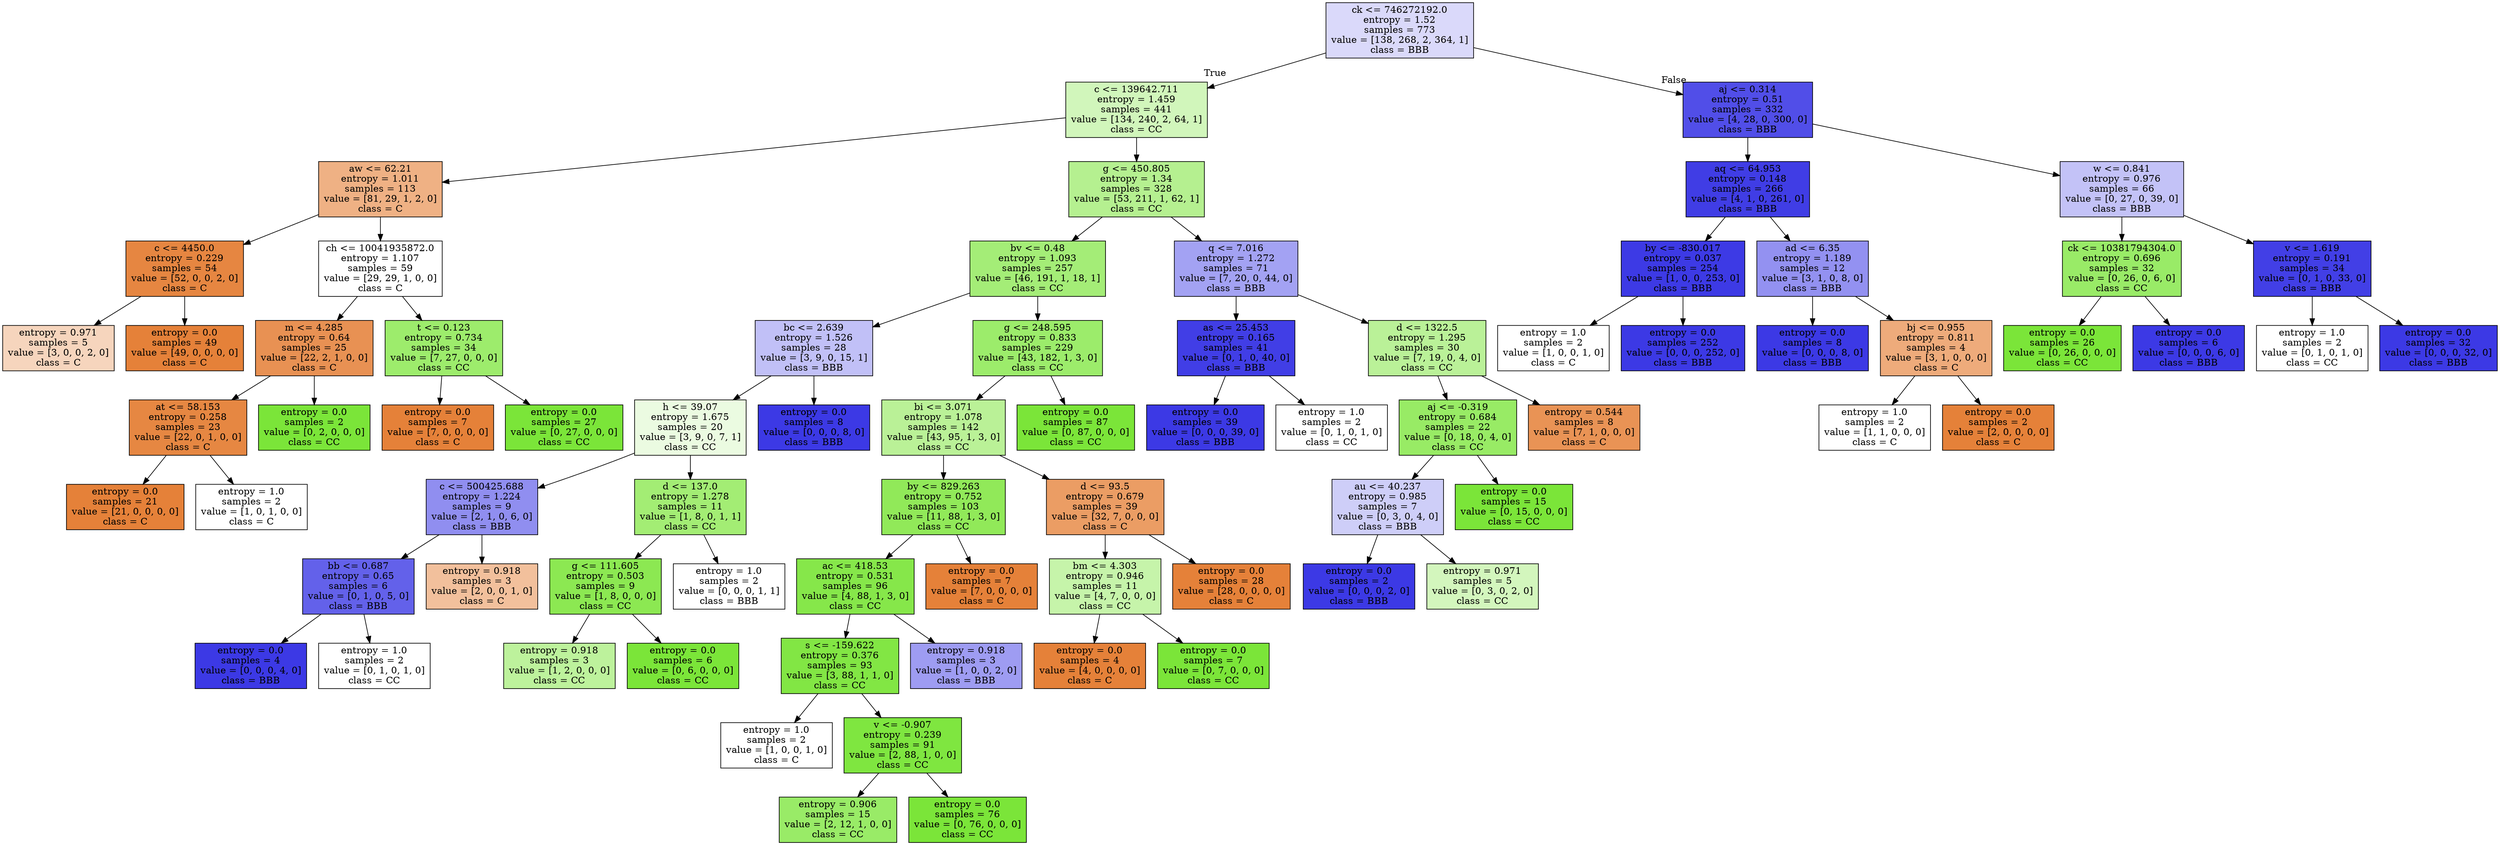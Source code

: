 digraph Tree {
node [shape=box, style="filled", color="black"] ;
0 [label="ck <= 746272192.0\nentropy = 1.52\nsamples = 773\nvalue = [138, 268, 2, 364, 1]\nclass = BBB", fillcolor="#dad9fa"] ;
1 [label="c <= 139642.711\nentropy = 1.459\nsamples = 441\nvalue = [134, 240, 2, 64, 1]\nclass = CC", fillcolor="#d1f6bb"] ;
0 -> 1 [labeldistance=2.5, labelangle=45, headlabel="True"] ;
2 [label="aw <= 62.21\nentropy = 1.011\nsamples = 113\nvalue = [81, 29, 1, 2, 0]\nclass = C", fillcolor="#efb184"] ;
1 -> 2 ;
3 [label="c <= 4450.0\nentropy = 0.229\nsamples = 54\nvalue = [52, 0, 0, 2, 0]\nclass = C", fillcolor="#e68641"] ;
2 -> 3 ;
4 [label="entropy = 0.971\nsamples = 5\nvalue = [3, 0, 0, 2, 0]\nclass = C", fillcolor="#f6d5bd"] ;
3 -> 4 ;
5 [label="entropy = 0.0\nsamples = 49\nvalue = [49, 0, 0, 0, 0]\nclass = C", fillcolor="#e58139"] ;
3 -> 5 ;
6 [label="ch <= 10041935872.0\nentropy = 1.107\nsamples = 59\nvalue = [29, 29, 1, 0, 0]\nclass = C", fillcolor="#ffffff"] ;
2 -> 6 ;
7 [label="m <= 4.285\nentropy = 0.64\nsamples = 25\nvalue = [22, 2, 1, 0, 0]\nclass = C", fillcolor="#e89153"] ;
6 -> 7 ;
8 [label="at <= 58.153\nentropy = 0.258\nsamples = 23\nvalue = [22, 0, 1, 0, 0]\nclass = C", fillcolor="#e68742"] ;
7 -> 8 ;
9 [label="entropy = 0.0\nsamples = 21\nvalue = [21, 0, 0, 0, 0]\nclass = C", fillcolor="#e58139"] ;
8 -> 9 ;
10 [label="entropy = 1.0\nsamples = 2\nvalue = [1, 0, 1, 0, 0]\nclass = C", fillcolor="#ffffff"] ;
8 -> 10 ;
11 [label="entropy = 0.0\nsamples = 2\nvalue = [0, 2, 0, 0, 0]\nclass = CC", fillcolor="#7be539"] ;
7 -> 11 ;
12 [label="t <= 0.123\nentropy = 0.734\nsamples = 34\nvalue = [7, 27, 0, 0, 0]\nclass = CC", fillcolor="#9dec6c"] ;
6 -> 12 ;
13 [label="entropy = 0.0\nsamples = 7\nvalue = [7, 0, 0, 0, 0]\nclass = C", fillcolor="#e58139"] ;
12 -> 13 ;
14 [label="entropy = 0.0\nsamples = 27\nvalue = [0, 27, 0, 0, 0]\nclass = CC", fillcolor="#7be539"] ;
12 -> 14 ;
15 [label="g <= 450.805\nentropy = 1.34\nsamples = 328\nvalue = [53, 211, 1, 62, 1]\nclass = CC", fillcolor="#b5f090"] ;
1 -> 15 ;
16 [label="bv <= 0.48\nentropy = 1.093\nsamples = 257\nvalue = [46, 191, 1, 18, 1]\nclass = CC", fillcolor="#a4ed77"] ;
15 -> 16 ;
17 [label="bc <= 2.639\nentropy = 1.526\nsamples = 28\nvalue = [3, 9, 0, 15, 1]\nclass = BBB", fillcolor="#c1c0f7"] ;
16 -> 17 ;
18 [label="h <= 39.07\nentropy = 1.675\nsamples = 20\nvalue = [3, 9, 0, 7, 1]\nclass = CC", fillcolor="#ebfbe1"] ;
17 -> 18 ;
19 [label="c <= 500425.688\nentropy = 1.224\nsamples = 9\nvalue = [2, 1, 0, 6, 0]\nclass = BBB", fillcolor="#908ef0"] ;
18 -> 19 ;
20 [label="bb <= 0.687\nentropy = 0.65\nsamples = 6\nvalue = [0, 1, 0, 5, 0]\nclass = BBB", fillcolor="#6361ea"] ;
19 -> 20 ;
21 [label="entropy = 0.0\nsamples = 4\nvalue = [0, 0, 0, 4, 0]\nclass = BBB", fillcolor="#3c39e5"] ;
20 -> 21 ;
22 [label="entropy = 1.0\nsamples = 2\nvalue = [0, 1, 0, 1, 0]\nclass = CC", fillcolor="#ffffff"] ;
20 -> 22 ;
23 [label="entropy = 0.918\nsamples = 3\nvalue = [2, 0, 0, 1, 0]\nclass = C", fillcolor="#f2c09c"] ;
19 -> 23 ;
24 [label="d <= 137.0\nentropy = 1.278\nsamples = 11\nvalue = [1, 8, 0, 1, 1]\nclass = CC", fillcolor="#a3ed74"] ;
18 -> 24 ;
25 [label="g <= 111.605\nentropy = 0.503\nsamples = 9\nvalue = [1, 8, 0, 0, 0]\nclass = CC", fillcolor="#8ce852"] ;
24 -> 25 ;
26 [label="entropy = 0.918\nsamples = 3\nvalue = [1, 2, 0, 0, 0]\nclass = CC", fillcolor="#bdf29c"] ;
25 -> 26 ;
27 [label="entropy = 0.0\nsamples = 6\nvalue = [0, 6, 0, 0, 0]\nclass = CC", fillcolor="#7be539"] ;
25 -> 27 ;
28 [label="entropy = 1.0\nsamples = 2\nvalue = [0, 0, 0, 1, 1]\nclass = BBB", fillcolor="#ffffff"] ;
24 -> 28 ;
29 [label="entropy = 0.0\nsamples = 8\nvalue = [0, 0, 0, 8, 0]\nclass = BBB", fillcolor="#3c39e5"] ;
17 -> 29 ;
30 [label="g <= 248.595\nentropy = 0.833\nsamples = 229\nvalue = [43, 182, 1, 3, 0]\nclass = CC", fillcolor="#9cec6b"] ;
16 -> 30 ;
31 [label="bi <= 3.071\nentropy = 1.078\nsamples = 142\nvalue = [43, 95, 1, 3, 0]\nclass = CC", fillcolor="#baf197"] ;
30 -> 31 ;
32 [label="by <= 829.263\nentropy = 0.752\nsamples = 103\nvalue = [11, 88, 1, 3, 0]\nclass = CC", fillcolor="#91e959"] ;
31 -> 32 ;
33 [label="ac <= 418.53\nentropy = 0.531\nsamples = 96\nvalue = [4, 88, 1, 3, 0]\nclass = CC", fillcolor="#86e74a"] ;
32 -> 33 ;
34 [label="s <= -159.622\nentropy = 0.376\nsamples = 93\nvalue = [3, 88, 1, 1, 0]\nclass = CC", fillcolor="#82e644"] ;
33 -> 34 ;
35 [label="entropy = 1.0\nsamples = 2\nvalue = [1, 0, 0, 1, 0]\nclass = C", fillcolor="#ffffff"] ;
34 -> 35 ;
36 [label="v <= -0.907\nentropy = 0.239\nsamples = 91\nvalue = [2, 88, 1, 0, 0]\nclass = CC", fillcolor="#7fe640"] ;
34 -> 36 ;
37 [label="entropy = 0.906\nsamples = 15\nvalue = [2, 12, 1, 0, 0]\nclass = CC", fillcolor="#99eb67"] ;
36 -> 37 ;
38 [label="entropy = 0.0\nsamples = 76\nvalue = [0, 76, 0, 0, 0]\nclass = CC", fillcolor="#7be539"] ;
36 -> 38 ;
39 [label="entropy = 0.918\nsamples = 3\nvalue = [1, 0, 0, 2, 0]\nclass = BBB", fillcolor="#9e9cf2"] ;
33 -> 39 ;
40 [label="entropy = 0.0\nsamples = 7\nvalue = [7, 0, 0, 0, 0]\nclass = C", fillcolor="#e58139"] ;
32 -> 40 ;
41 [label="d <= 93.5\nentropy = 0.679\nsamples = 39\nvalue = [32, 7, 0, 0, 0]\nclass = C", fillcolor="#eb9d64"] ;
31 -> 41 ;
42 [label="bm <= 4.303\nentropy = 0.946\nsamples = 11\nvalue = [4, 7, 0, 0, 0]\nclass = CC", fillcolor="#c6f4aa"] ;
41 -> 42 ;
43 [label="entropy = 0.0\nsamples = 4\nvalue = [4, 0, 0, 0, 0]\nclass = C", fillcolor="#e58139"] ;
42 -> 43 ;
44 [label="entropy = 0.0\nsamples = 7\nvalue = [0, 7, 0, 0, 0]\nclass = CC", fillcolor="#7be539"] ;
42 -> 44 ;
45 [label="entropy = 0.0\nsamples = 28\nvalue = [28, 0, 0, 0, 0]\nclass = C", fillcolor="#e58139"] ;
41 -> 45 ;
46 [label="entropy = 0.0\nsamples = 87\nvalue = [0, 87, 0, 0, 0]\nclass = CC", fillcolor="#7be539"] ;
30 -> 46 ;
47 [label="q <= 7.016\nentropy = 1.272\nsamples = 71\nvalue = [7, 20, 0, 44, 0]\nclass = BBB", fillcolor="#a3a2f3"] ;
15 -> 47 ;
48 [label="as <= 25.453\nentropy = 0.165\nsamples = 41\nvalue = [0, 1, 0, 40, 0]\nclass = BBB", fillcolor="#413ee6"] ;
47 -> 48 ;
49 [label="entropy = 0.0\nsamples = 39\nvalue = [0, 0, 0, 39, 0]\nclass = BBB", fillcolor="#3c39e5"] ;
48 -> 49 ;
50 [label="entropy = 1.0\nsamples = 2\nvalue = [0, 1, 0, 1, 0]\nclass = CC", fillcolor="#ffffff"] ;
48 -> 50 ;
51 [label="d <= 1322.5\nentropy = 1.295\nsamples = 30\nvalue = [7, 19, 0, 4, 0]\nclass = CC", fillcolor="#baf198"] ;
47 -> 51 ;
52 [label="aj <= -0.319\nentropy = 0.684\nsamples = 22\nvalue = [0, 18, 0, 4, 0]\nclass = CC", fillcolor="#98eb65"] ;
51 -> 52 ;
53 [label="au <= 40.237\nentropy = 0.985\nsamples = 7\nvalue = [0, 3, 0, 4, 0]\nclass = BBB", fillcolor="#cecef8"] ;
52 -> 53 ;
54 [label="entropy = 0.0\nsamples = 2\nvalue = [0, 0, 0, 2, 0]\nclass = BBB", fillcolor="#3c39e5"] ;
53 -> 54 ;
55 [label="entropy = 0.971\nsamples = 5\nvalue = [0, 3, 0, 2, 0]\nclass = CC", fillcolor="#d3f6bd"] ;
53 -> 55 ;
56 [label="entropy = 0.0\nsamples = 15\nvalue = [0, 15, 0, 0, 0]\nclass = CC", fillcolor="#7be539"] ;
52 -> 56 ;
57 [label="entropy = 0.544\nsamples = 8\nvalue = [7, 1, 0, 0, 0]\nclass = C", fillcolor="#e99355"] ;
51 -> 57 ;
58 [label="aj <= 0.314\nentropy = 0.51\nsamples = 332\nvalue = [4, 28, 0, 300, 0]\nclass = BBB", fillcolor="#514ee8"] ;
0 -> 58 [labeldistance=2.5, labelangle=-45, headlabel="False"] ;
59 [label="aq <= 64.953\nentropy = 0.148\nsamples = 266\nvalue = [4, 1, 0, 261, 0]\nclass = BBB", fillcolor="#403de5"] ;
58 -> 59 ;
60 [label="by <= -830.017\nentropy = 0.037\nsamples = 254\nvalue = [1, 0, 0, 253, 0]\nclass = BBB", fillcolor="#3d3ae5"] ;
59 -> 60 ;
61 [label="entropy = 1.0\nsamples = 2\nvalue = [1, 0, 0, 1, 0]\nclass = C", fillcolor="#ffffff"] ;
60 -> 61 ;
62 [label="entropy = 0.0\nsamples = 252\nvalue = [0, 0, 0, 252, 0]\nclass = BBB", fillcolor="#3c39e5"] ;
60 -> 62 ;
63 [label="ad <= 6.35\nentropy = 1.189\nsamples = 12\nvalue = [3, 1, 0, 8, 0]\nclass = BBB", fillcolor="#9391f1"] ;
59 -> 63 ;
64 [label="entropy = 0.0\nsamples = 8\nvalue = [0, 0, 0, 8, 0]\nclass = BBB", fillcolor="#3c39e5"] ;
63 -> 64 ;
65 [label="bj <= 0.955\nentropy = 0.811\nsamples = 4\nvalue = [3, 1, 0, 0, 0]\nclass = C", fillcolor="#eeab7b"] ;
63 -> 65 ;
66 [label="entropy = 1.0\nsamples = 2\nvalue = [1, 1, 0, 0, 0]\nclass = C", fillcolor="#ffffff"] ;
65 -> 66 ;
67 [label="entropy = 0.0\nsamples = 2\nvalue = [2, 0, 0, 0, 0]\nclass = C", fillcolor="#e58139"] ;
65 -> 67 ;
68 [label="w <= 0.841\nentropy = 0.976\nsamples = 66\nvalue = [0, 27, 0, 39, 0]\nclass = BBB", fillcolor="#c3c2f7"] ;
58 -> 68 ;
69 [label="ck <= 10381794304.0\nentropy = 0.696\nsamples = 32\nvalue = [0, 26, 0, 6, 0]\nclass = CC", fillcolor="#99eb67"] ;
68 -> 69 ;
70 [label="entropy = 0.0\nsamples = 26\nvalue = [0, 26, 0, 0, 0]\nclass = CC", fillcolor="#7be539"] ;
69 -> 70 ;
71 [label="entropy = 0.0\nsamples = 6\nvalue = [0, 0, 0, 6, 0]\nclass = BBB", fillcolor="#3c39e5"] ;
69 -> 71 ;
72 [label="v <= 1.619\nentropy = 0.191\nsamples = 34\nvalue = [0, 1, 0, 33, 0]\nclass = BBB", fillcolor="#423fe6"] ;
68 -> 72 ;
73 [label="entropy = 1.0\nsamples = 2\nvalue = [0, 1, 0, 1, 0]\nclass = CC", fillcolor="#ffffff"] ;
72 -> 73 ;
74 [label="entropy = 0.0\nsamples = 32\nvalue = [0, 0, 0, 32, 0]\nclass = BBB", fillcolor="#3c39e5"] ;
72 -> 74 ;
}